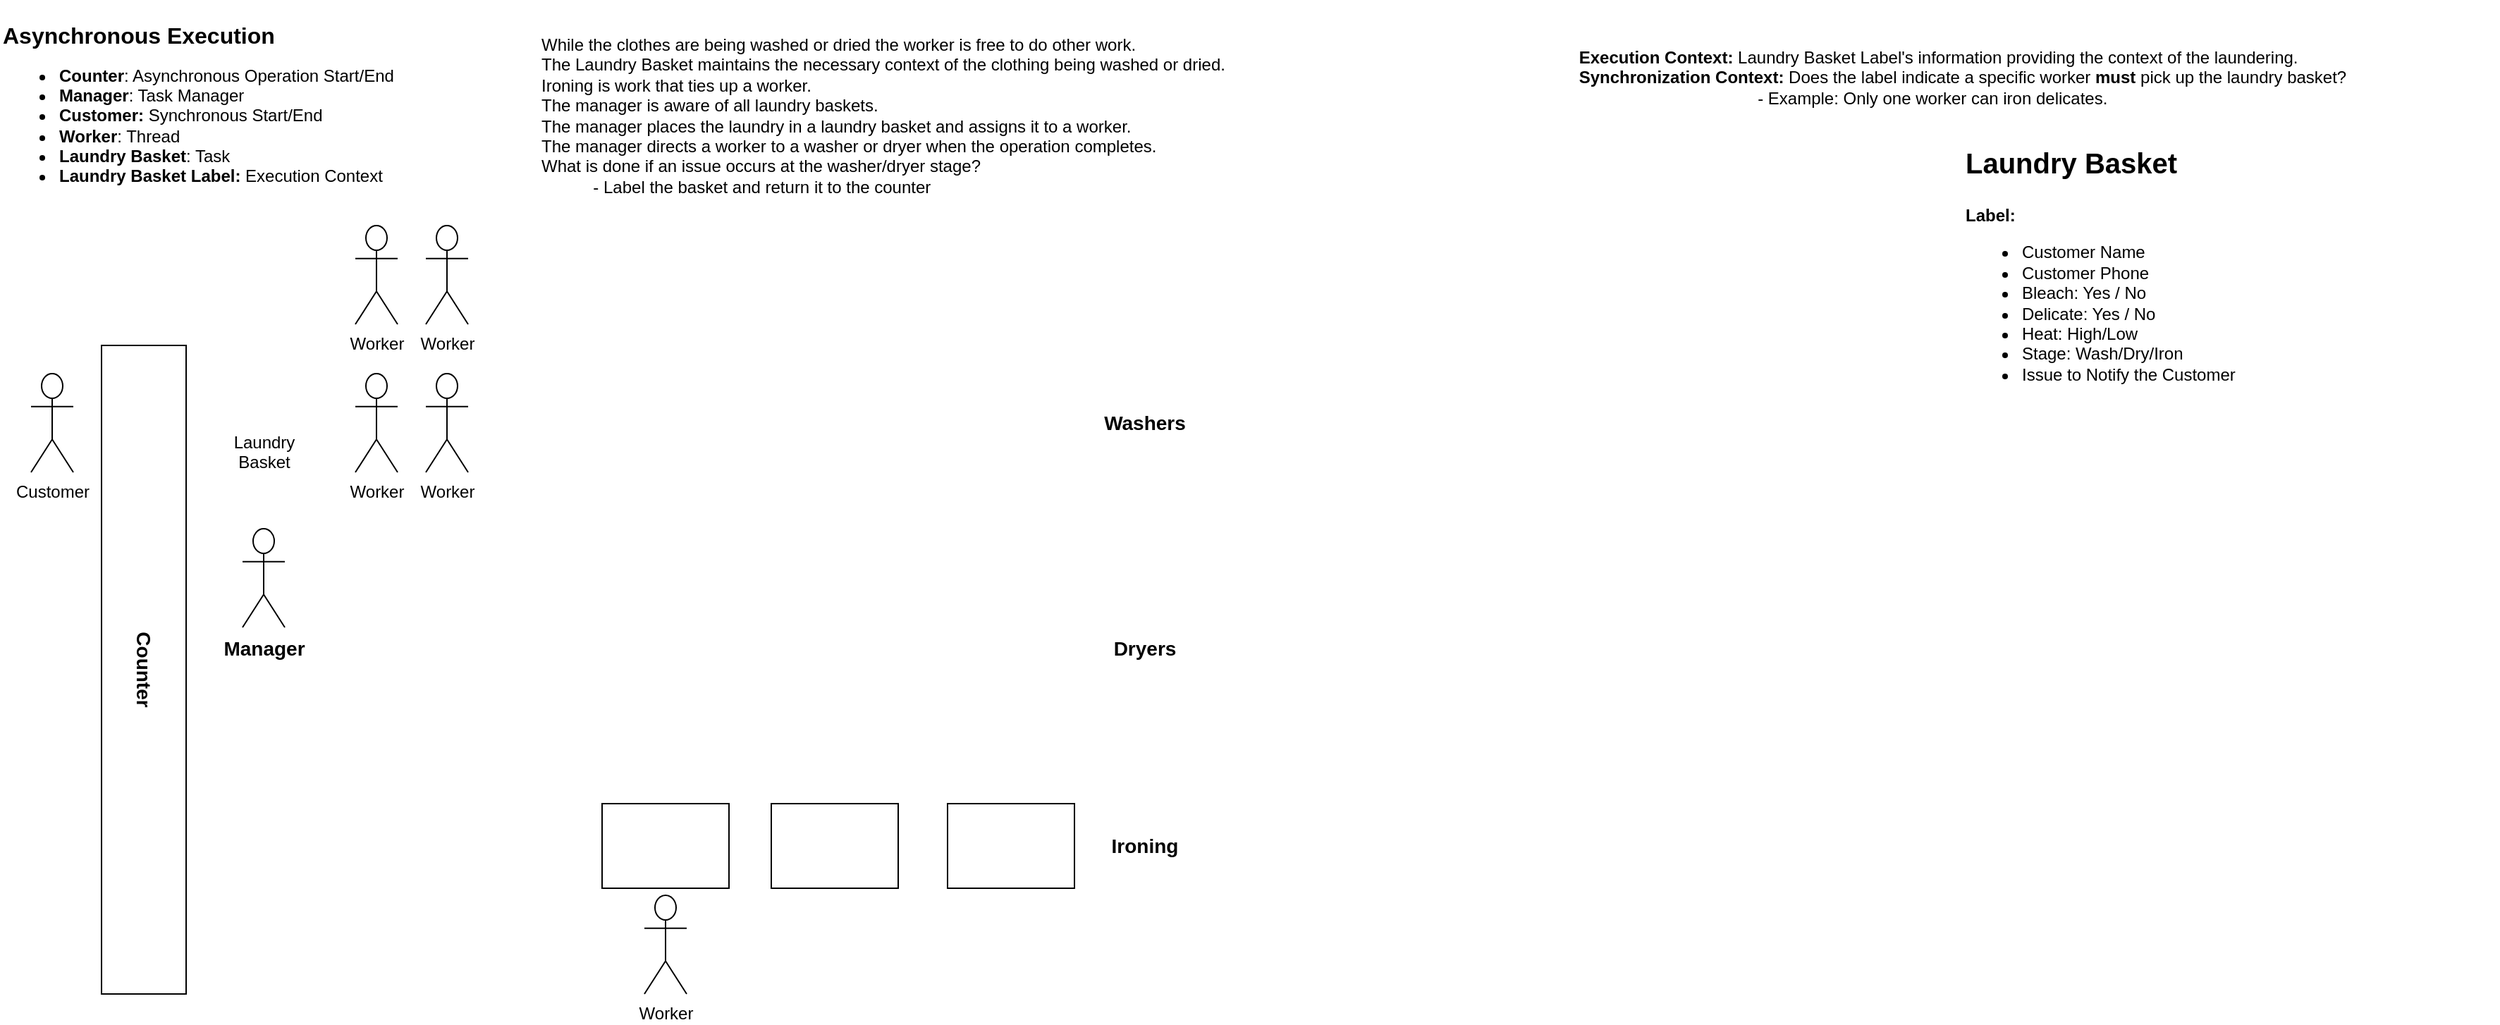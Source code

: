 <mxfile version="21.0.8" type="github">
  <diagram name="Page-1" id="4bd5d27a-524c-7e24-5d5f-89a86ee4fca1">
    <mxGraphModel dx="1728" dy="930" grid="1" gridSize="10" guides="1" tooltips="1" connect="1" arrows="1" fold="1" page="1" pageScale="1" pageWidth="1100" pageHeight="850" background="none" math="0" shadow="0">
      <root>
        <mxCell id="0" />
        <mxCell id="1" parent="0" />
        <mxCell id="g7jsXfoqghb-dVBww1vz-15" value="" style="rounded=0;whiteSpace=wrap;html=1;" vertex="1" parent="1">
          <mxGeometry x="465" y="590" width="90" height="60" as="geometry" />
        </mxCell>
        <mxCell id="g7jsXfoqghb-dVBww1vz-1" value="" style="shape=image;html=1;verticalAlign=top;verticalLabelPosition=bottom;labelBackgroundColor=#ffffff;imageAspect=0;aspect=fixed;image=https://cdn4.iconfinder.com/data/icons/laundry-time/100/Washing_machine-128.png" vertex="1" parent="1">
          <mxGeometry x="460" y="270" width="100" height="100" as="geometry" />
        </mxCell>
        <mxCell id="g7jsXfoqghb-dVBww1vz-2" value="" style="shape=image;html=1;verticalAlign=top;verticalLabelPosition=bottom;labelBackgroundColor=#ffffff;imageAspect=0;aspect=fixed;image=https://cdn4.iconfinder.com/data/icons/laundry-time/100/Washing_machine-128.png" vertex="1" parent="1">
          <mxGeometry x="580" y="270" width="100" height="100" as="geometry" />
        </mxCell>
        <mxCell id="g7jsXfoqghb-dVBww1vz-3" value="" style="shape=image;html=1;verticalAlign=top;verticalLabelPosition=bottom;labelBackgroundColor=#ffffff;imageAspect=0;aspect=fixed;image=https://cdn4.iconfinder.com/data/icons/laundry-time/100/Washing_machine-128.png" vertex="1" parent="1">
          <mxGeometry x="700" y="270" width="100" height="100" as="geometry" />
        </mxCell>
        <mxCell id="g7jsXfoqghb-dVBww1vz-4" value="" style="shape=image;html=1;verticalAlign=top;verticalLabelPosition=bottom;labelBackgroundColor=#ffffff;imageAspect=0;aspect=fixed;image=https://cdn4.iconfinder.com/data/icons/laundry-time/100/Washing_machine-128.png" vertex="1" parent="1">
          <mxGeometry x="460" y="430" width="100" height="100" as="geometry" />
        </mxCell>
        <mxCell id="g7jsXfoqghb-dVBww1vz-5" value="" style="shape=image;html=1;verticalAlign=top;verticalLabelPosition=bottom;labelBackgroundColor=#ffffff;imageAspect=0;aspect=fixed;image=https://cdn4.iconfinder.com/data/icons/laundry-time/100/Washing_machine-128.png" vertex="1" parent="1">
          <mxGeometry x="580" y="430" width="100" height="100" as="geometry" />
        </mxCell>
        <mxCell id="g7jsXfoqghb-dVBww1vz-6" value="" style="shape=image;html=1;verticalAlign=top;verticalLabelPosition=bottom;labelBackgroundColor=#ffffff;imageAspect=0;aspect=fixed;image=https://cdn4.iconfinder.com/data/icons/laundry-time/100/Washing_machine-128.png" vertex="1" parent="1">
          <mxGeometry x="700" y="430" width="100" height="100" as="geometry" />
        </mxCell>
        <mxCell id="g7jsXfoqghb-dVBww1vz-7" value="" style="shape=image;html=1;verticalAlign=top;verticalLabelPosition=bottom;labelBackgroundColor=#ffffff;imageAspect=0;aspect=fixed;image=https://cdn4.iconfinder.com/data/icons/laundry-time/100/clothes_basket-128.png" vertex="1" parent="1">
          <mxGeometry x="445" y="675" width="50" height="50" as="geometry" />
        </mxCell>
        <mxCell id="g7jsXfoqghb-dVBww1vz-8" value="Worker" style="shape=umlActor;verticalLabelPosition=bottom;verticalAlign=top;html=1;outlineConnect=0;" vertex="1" parent="1">
          <mxGeometry x="495" y="655" width="30" height="70" as="geometry" />
        </mxCell>
        <mxCell id="g7jsXfoqghb-dVBww1vz-9" value="" style="shape=image;html=1;verticalAlign=top;verticalLabelPosition=bottom;labelBackgroundColor=#ffffff;imageAspect=0;aspect=fixed;image=https://cdn2.iconfinder.com/data/icons/home-sweet-home-4/320/iron_smoother-128.png" vertex="1" parent="1">
          <mxGeometry x="480" y="590" width="60" height="60" as="geometry" />
        </mxCell>
        <mxCell id="g7jsXfoqghb-dVBww1vz-12" value="&lt;font style=&quot;font-size: 14px;&quot;&gt;Washers&lt;/font&gt;" style="text;strokeColor=none;align=center;fillColor=none;html=1;verticalAlign=middle;whiteSpace=wrap;rounded=0;fontSize=12;fontStyle=1" vertex="1" parent="1">
          <mxGeometry x="820" y="305" width="60" height="30" as="geometry" />
        </mxCell>
        <mxCell id="g7jsXfoqghb-dVBww1vz-13" value="&lt;font style=&quot;font-size: 14px;&quot;&gt;Dryers&lt;/font&gt;" style="text;strokeColor=none;align=center;fillColor=none;html=1;verticalAlign=middle;whiteSpace=wrap;rounded=0;fontSize=12;fontStyle=1" vertex="1" parent="1">
          <mxGeometry x="820" y="465" width="60" height="30" as="geometry" />
        </mxCell>
        <mxCell id="g7jsXfoqghb-dVBww1vz-14" value="&lt;font style=&quot;font-size: 14px;&quot;&gt;Ironing&lt;/font&gt;" style="text;strokeColor=none;align=center;fillColor=none;html=1;verticalAlign=middle;whiteSpace=wrap;rounded=0;fontSize=12;fontStyle=1" vertex="1" parent="1">
          <mxGeometry x="820" y="605" width="60" height="30" as="geometry" />
        </mxCell>
        <mxCell id="g7jsXfoqghb-dVBww1vz-16" value="" style="rounded=0;whiteSpace=wrap;html=1;" vertex="1" parent="1">
          <mxGeometry x="585" y="590" width="90" height="60" as="geometry" />
        </mxCell>
        <mxCell id="g7jsXfoqghb-dVBww1vz-17" value="" style="shape=image;html=1;verticalAlign=top;verticalLabelPosition=bottom;labelBackgroundColor=#ffffff;imageAspect=0;aspect=fixed;image=https://cdn2.iconfinder.com/data/icons/home-sweet-home-4/320/iron_smoother-128.png" vertex="1" parent="1">
          <mxGeometry x="600" y="590" width="60" height="60" as="geometry" />
        </mxCell>
        <mxCell id="g7jsXfoqghb-dVBww1vz-18" value="" style="rounded=0;whiteSpace=wrap;html=1;" vertex="1" parent="1">
          <mxGeometry x="710" y="590" width="90" height="60" as="geometry" />
        </mxCell>
        <mxCell id="g7jsXfoqghb-dVBww1vz-19" value="" style="shape=image;html=1;verticalAlign=top;verticalLabelPosition=bottom;labelBackgroundColor=#ffffff;imageAspect=0;aspect=fixed;image=https://cdn2.iconfinder.com/data/icons/home-sweet-home-4/320/iron_smoother-128.png" vertex="1" parent="1">
          <mxGeometry x="725" y="590" width="60" height="60" as="geometry" />
        </mxCell>
        <mxCell id="g7jsXfoqghb-dVBww1vz-20" value="Counter" style="rounded=0;whiteSpace=wrap;html=1;rotation=90;fontStyle=1;fontSize=14;" vertex="1" parent="1">
          <mxGeometry x="-90" y="465" width="460" height="60" as="geometry" />
        </mxCell>
        <mxCell id="g7jsXfoqghb-dVBww1vz-23" value="Manager" style="shape=umlActor;verticalLabelPosition=bottom;verticalAlign=top;html=1;outlineConnect=0;fontStyle=1;fontSize=14;" vertex="1" parent="1">
          <mxGeometry x="210" y="395" width="30" height="70" as="geometry" />
        </mxCell>
        <mxCell id="g7jsXfoqghb-dVBww1vz-26" value="Customer" style="shape=umlActor;verticalLabelPosition=bottom;verticalAlign=top;html=1;outlineConnect=0;" vertex="1" parent="1">
          <mxGeometry x="60" y="285" width="30" height="70" as="geometry" />
        </mxCell>
        <mxCell id="g7jsXfoqghb-dVBww1vz-28" value="" style="shape=image;html=1;verticalAlign=top;verticalLabelPosition=bottom;labelBackgroundColor=#ffffff;imageAspect=0;aspect=fixed;image=https://cdn4.iconfinder.com/data/icons/sports-outline-24-px/24/shirt_sport_trickot_tshirt_clothes-128.png" vertex="1" parent="1">
          <mxGeometry x="125" y="290" width="30" height="30" as="geometry" />
        </mxCell>
        <mxCell id="g7jsXfoqghb-dVBww1vz-29" value="" style="shape=image;html=1;verticalAlign=top;verticalLabelPosition=bottom;labelBackgroundColor=#ffffff;imageAspect=0;aspect=fixed;image=https://cdn4.iconfinder.com/data/icons/laundry-time/100/clothes_basket-128.png" vertex="1" parent="1">
          <mxGeometry x="200" y="240" width="50" height="50" as="geometry" />
        </mxCell>
        <mxCell id="g7jsXfoqghb-dVBww1vz-30" value="" style="shape=image;html=1;verticalAlign=top;verticalLabelPosition=bottom;labelBackgroundColor=#ffffff;imageAspect=0;aspect=fixed;image=https://cdn4.iconfinder.com/data/icons/laundry-time/100/clothes_basket-128.png" vertex="1" parent="1">
          <mxGeometry x="200" y="220" width="50" height="50" as="geometry" />
        </mxCell>
        <mxCell id="g7jsXfoqghb-dVBww1vz-31" value="" style="shape=image;html=1;verticalAlign=top;verticalLabelPosition=bottom;labelBackgroundColor=#ffffff;imageAspect=0;aspect=fixed;image=https://cdn4.iconfinder.com/data/icons/laundry-time/100/clothes_basket-128.png" vertex="1" parent="1">
          <mxGeometry x="200" y="230" width="50" height="50" as="geometry" />
        </mxCell>
        <mxCell id="g7jsXfoqghb-dVBww1vz-33" value="Laundry&lt;br&gt;Basket" style="shape=image;html=1;verticalAlign=top;verticalLabelPosition=bottom;labelBackgroundColor=#ffffff;imageAspect=0;aspect=fixed;image=https://cdn4.iconfinder.com/data/icons/laundry-time/100/clothes_basket-128.png" vertex="1" parent="1">
          <mxGeometry x="200" y="270" width="50" height="50" as="geometry" />
        </mxCell>
        <mxCell id="g7jsXfoqghb-dVBww1vz-34" value="" style="shape=image;html=1;verticalAlign=top;verticalLabelPosition=bottom;labelBackgroundColor=#ffffff;imageAspect=0;aspect=fixed;image=https://cdn4.iconfinder.com/data/icons/laundry-time/100/clothes_basket-128.png" vertex="1" parent="1">
          <mxGeometry x="200" y="250" width="50" height="50" as="geometry" />
        </mxCell>
        <mxCell id="g7jsXfoqghb-dVBww1vz-35" value="" style="shape=image;html=1;verticalAlign=top;verticalLabelPosition=bottom;labelBackgroundColor=#ffffff;imageAspect=0;aspect=fixed;image=https://cdn4.iconfinder.com/data/icons/laundry-time/100/clothes_basket-128.png" vertex="1" parent="1">
          <mxGeometry x="200" y="260" width="50" height="50" as="geometry" />
        </mxCell>
        <mxCell id="g7jsXfoqghb-dVBww1vz-36" value="Worker" style="shape=umlActor;verticalLabelPosition=bottom;verticalAlign=top;html=1;outlineConnect=0;" vertex="1" parent="1">
          <mxGeometry x="290" y="180" width="30" height="70" as="geometry" />
        </mxCell>
        <mxCell id="g7jsXfoqghb-dVBww1vz-37" value="Worker" style="shape=umlActor;verticalLabelPosition=bottom;verticalAlign=top;html=1;outlineConnect=0;" vertex="1" parent="1">
          <mxGeometry x="340" y="180" width="30" height="70" as="geometry" />
        </mxCell>
        <mxCell id="g7jsXfoqghb-dVBww1vz-38" value="Worker" style="shape=umlActor;verticalLabelPosition=bottom;verticalAlign=top;html=1;outlineConnect=0;" vertex="1" parent="1">
          <mxGeometry x="290" y="285" width="30" height="70" as="geometry" />
        </mxCell>
        <mxCell id="g7jsXfoqghb-dVBww1vz-39" value="Worker" style="shape=umlActor;verticalLabelPosition=bottom;verticalAlign=top;html=1;outlineConnect=0;" vertex="1" parent="1">
          <mxGeometry x="340" y="285" width="30" height="70" as="geometry" />
        </mxCell>
        <mxCell id="g7jsXfoqghb-dVBww1vz-40" value="" style="shape=image;html=1;verticalAlign=top;verticalLabelPosition=bottom;labelBackgroundColor=#ffffff;imageAspect=0;aspect=fixed;image=https://cdn1.iconfinder.com/data/icons/iconoir-vol-3/24/pants-128.png" vertex="1" parent="1">
          <mxGeometry x="125" y="320" width="30" height="30" as="geometry" />
        </mxCell>
        <mxCell id="g7jsXfoqghb-dVBww1vz-41" value="" style="shape=image;html=1;verticalAlign=top;verticalLabelPosition=bottom;labelBackgroundColor=#ffffff;imageAspect=0;aspect=fixed;image=https://cdn4.iconfinder.com/data/icons/laundry-time/100/clothes_basket-128.png" vertex="1" parent="1">
          <mxGeometry x="485" y="390" width="50" height="50" as="geometry" />
        </mxCell>
        <mxCell id="g7jsXfoqghb-dVBww1vz-42" value="" style="shape=image;html=1;verticalAlign=top;verticalLabelPosition=bottom;labelBackgroundColor=#ffffff;imageAspect=0;aspect=fixed;image=https://cdn4.iconfinder.com/data/icons/laundry-time/100/clothes_basket-128.png" vertex="1" parent="1">
          <mxGeometry x="725" y="230" width="50" height="50" as="geometry" />
        </mxCell>
        <mxCell id="g7jsXfoqghb-dVBww1vz-43" value="" style="shape=image;html=1;verticalAlign=top;verticalLabelPosition=bottom;labelBackgroundColor=#ffffff;imageAspect=0;aspect=fixed;image=https://cdn4.iconfinder.com/data/icons/sports-outline-24-px/24/shirt_sport_trickot_tshirt_clothes-128.png" vertex="1" parent="1">
          <mxGeometry x="735" y="310" width="30" height="30" as="geometry" />
        </mxCell>
        <mxCell id="g7jsXfoqghb-dVBww1vz-44" value="" style="shape=image;html=1;verticalAlign=top;verticalLabelPosition=bottom;labelBackgroundColor=#ffffff;imageAspect=0;aspect=fixed;image=https://cdn4.iconfinder.com/data/icons/sports-outline-24-px/24/shirt_sport_trickot_tshirt_clothes-128.png" vertex="1" parent="1">
          <mxGeometry x="495" y="470" width="30" height="30" as="geometry" />
        </mxCell>
        <mxCell id="g7jsXfoqghb-dVBww1vz-45" value="" style="shape=image;html=1;verticalAlign=top;verticalLabelPosition=bottom;labelBackgroundColor=#ffffff;imageAspect=0;aspect=fixed;image=https://cdn4.iconfinder.com/data/icons/laundry-time/100/clothes_basket-128.png" vertex="1" parent="1">
          <mxGeometry x="1140" y="110" width="240" height="240" as="geometry" />
        </mxCell>
        <mxCell id="g7jsXfoqghb-dVBww1vz-46" value="Laundry Basket" style="text;strokeColor=none;align=left;fillColor=none;html=1;verticalAlign=middle;whiteSpace=wrap;rounded=0;fontStyle=1;fontSize=20;" vertex="1" parent="1">
          <mxGeometry x="1430" y="120" width="270" height="30" as="geometry" />
        </mxCell>
        <mxCell id="g7jsXfoqghb-dVBww1vz-47" value="&lt;b&gt;Label:&lt;/b&gt;&lt;br&gt;&lt;ul&gt;&lt;li&gt;Customer Name&lt;/li&gt;&lt;li&gt;Customer Phone&lt;/li&gt;&lt;li&gt;Bleach: Yes / No&lt;/li&gt;&lt;li&gt;Delicate: Yes / No&lt;/li&gt;&lt;li&gt;Heat: High/Low&lt;/li&gt;&lt;li&gt;Stage: Wash/Dry/Iron&lt;/li&gt;&lt;li&gt;Issue to Notify the Customer&lt;/li&gt;&lt;/ul&gt;" style="text;strokeColor=none;align=left;fillColor=none;html=1;verticalAlign=middle;whiteSpace=wrap;rounded=0;horizontal=1;" vertex="1" parent="1">
          <mxGeometry x="1430" y="180" width="380" height="110" as="geometry" />
        </mxCell>
        <mxCell id="g7jsXfoqghb-dVBww1vz-48" value="&lt;br&gt;&lt;ul&gt;&lt;li&gt;&lt;b&gt;Counter&lt;/b&gt;: Asynchronous Operation Start/End&lt;/li&gt;&lt;li&gt;&lt;b&gt;Manager&lt;/b&gt;: Task Manager&lt;/li&gt;&lt;li&gt;&lt;b style=&quot;background-color: initial;&quot;&gt;Customer: &lt;/b&gt;&lt;span style=&quot;background-color: initial;&quot;&gt;Synchronous Start/End&lt;/span&gt;&lt;/li&gt;&lt;li&gt;&lt;b style=&quot;background-color: initial;&quot;&gt;Worker&lt;/b&gt;&lt;span style=&quot;background-color: initial;&quot;&gt;: Thread&lt;/span&gt;&lt;br&gt;&lt;/li&gt;&lt;li&gt;&lt;b&gt;Laundry Basket&lt;/b&gt;: Task&lt;/li&gt;&lt;li&gt;&lt;b&gt;Laundry Basket Label:&lt;/b&gt; Execution Context&lt;/li&gt;&lt;/ul&gt;" style="text;strokeColor=none;align=left;fillColor=none;html=1;verticalAlign=middle;whiteSpace=wrap;rounded=0;" vertex="1" parent="1">
          <mxGeometry x="38" y="43" width="340" height="117" as="geometry" />
        </mxCell>
        <mxCell id="g7jsXfoqghb-dVBww1vz-49" value="Asynchronous Execution" style="text;strokeColor=none;align=left;fillColor=none;html=1;verticalAlign=middle;whiteSpace=wrap;rounded=0;fontStyle=1;fontSize=16;" vertex="1" parent="1">
          <mxGeometry x="38" y="30" width="440" height="30" as="geometry" />
        </mxCell>
        <mxCell id="g7jsXfoqghb-dVBww1vz-50" value="&lt;div style=&quot;&quot;&gt;&lt;span style=&quot;background-color: initial;&quot;&gt;While the clothes are being washed or dried the worker is free to do other work.&lt;/span&gt;&lt;/div&gt;The Laundry Basket maintains the necessary context of the clothing being washed or dried.&lt;br&gt;Ironing is work that ties up a worker.&lt;br&gt;The manager is aware of all laundry baskets.&lt;br&gt;The manager places the laundry in a laundry basket and assigns it to a worker.&lt;br&gt;The manager directs a worker to a washer or dryer when the operation completes.&lt;br&gt;What is done if an issue occurs at the washer/dryer stage?&lt;br&gt;&amp;nbsp; &amp;nbsp; &amp;nbsp; &amp;nbsp; &amp;nbsp; &amp;nbsp;- Label the basket and return it to the counter" style="text;strokeColor=none;align=left;fillColor=none;html=1;verticalAlign=middle;whiteSpace=wrap;rounded=0;" vertex="1" parent="1">
          <mxGeometry x="420" y="39" width="560" height="125" as="geometry" />
        </mxCell>
        <mxCell id="g7jsXfoqghb-dVBww1vz-51" value="&lt;div style=&quot;text-align: left;&quot;&gt;&lt;span style=&quot;background-color: initial;&quot;&gt;&lt;b&gt;Execution Context:&lt;/b&gt; Laundry Basket Label&#39;s information providing the context of the laundering.&lt;/span&gt;&lt;/div&gt;&lt;div style=&quot;text-align: left;&quot;&gt;&lt;span style=&quot;background-color: initial;&quot;&gt;&lt;b&gt;Synchronization Context:&lt;/b&gt; Does the label indicate a specific worker &lt;b&gt;must &lt;/b&gt;pick up the laundry basket?&lt;/span&gt;&lt;/div&gt;&lt;div style=&quot;text-align: left;&quot;&gt;&lt;span style=&quot;background-color: initial;&quot;&gt;&amp;nbsp; &amp;nbsp; &amp;nbsp; &amp;nbsp; &amp;nbsp; &amp;nbsp; &amp;nbsp; &amp;nbsp; &amp;nbsp; &amp;nbsp; &amp;nbsp; &amp;nbsp; &amp;nbsp; &amp;nbsp; &amp;nbsp; &amp;nbsp; &amp;nbsp; &amp;nbsp; &amp;nbsp; - Example: Only one worker can iron delicates.&lt;/span&gt;&lt;/div&gt;" style="text;strokeColor=none;align=center;fillColor=none;html=1;verticalAlign=middle;whiteSpace=wrap;rounded=0;" vertex="1" parent="1">
          <mxGeometry x="1150" y="20" width="560" height="110" as="geometry" />
        </mxCell>
      </root>
    </mxGraphModel>
  </diagram>
</mxfile>
